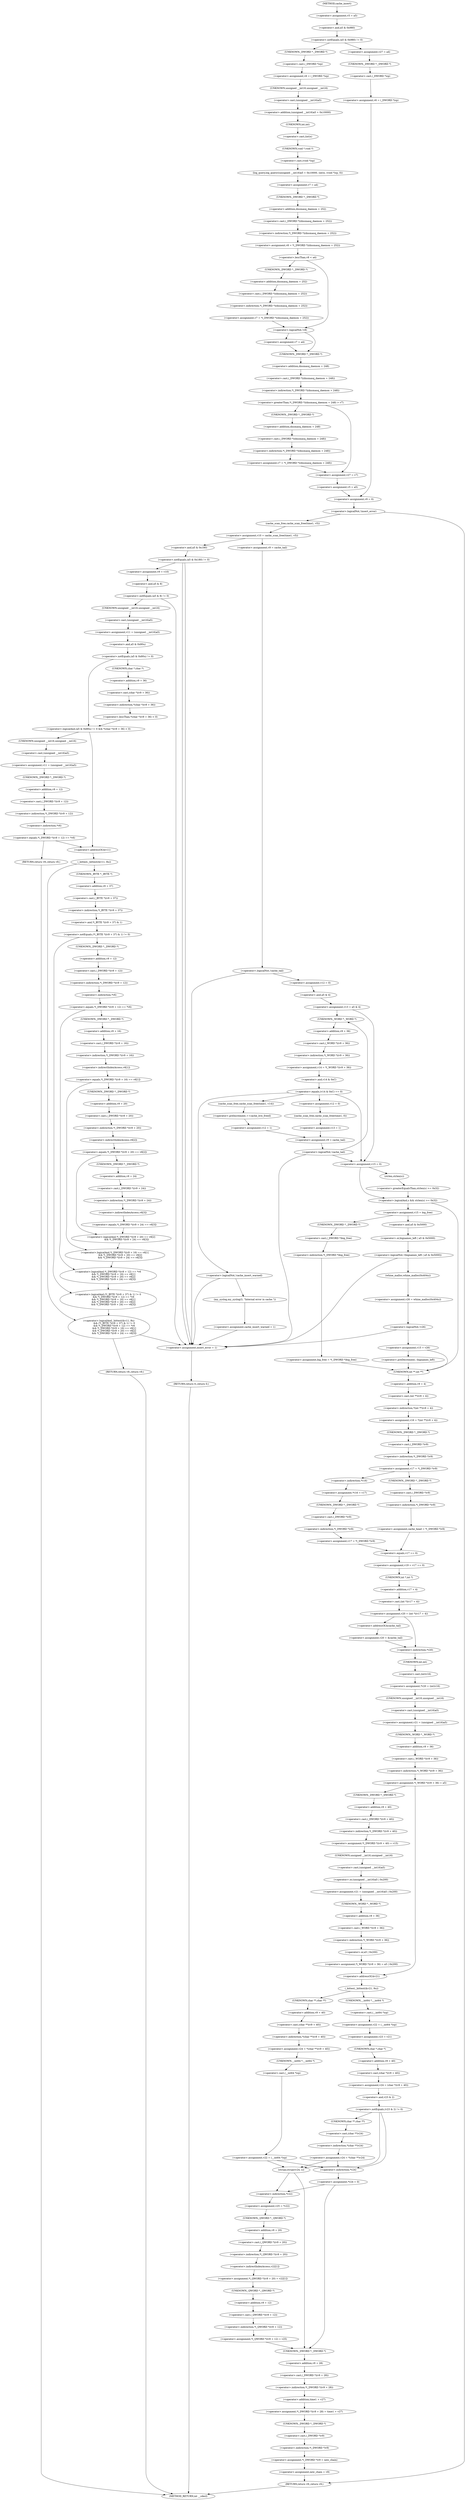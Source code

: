 digraph cache_insert {  
"1000152" [label = "(<operator>.assignment,v5 = a5)" ]
"1000156" [label = "(<operator>.notEquals,(a5 & 0x980) != 0)" ]
"1000157" [label = "(<operator>.and,a5 & 0x980)" ]
"1000162" [label = "(<operator>.assignment,v6 = (_DWORD *)cp)" ]
"1000164" [label = "(<operator>.cast,(_DWORD *)cp)" ]
"1000165" [label = "(UNKNOWN,_DWORD *,_DWORD *)" ]
"1000167" [label = "(log_query,log_query((unsigned __int16)a5 + 0x10000, (int)s, (void *)cp, 0))" ]
"1000168" [label = "(<operator>.addition,(unsigned __int16)a5 + 0x10000)" ]
"1000169" [label = "(<operator>.cast,(unsigned __int16)a5)" ]
"1000170" [label = "(UNKNOWN,unsigned __int16,unsigned __int16)" ]
"1000173" [label = "(<operator>.cast,(int)s)" ]
"1000174" [label = "(UNKNOWN,int,int)" ]
"1000176" [label = "(<operator>.cast,(void *)cp)" ]
"1000177" [label = "(UNKNOWN,void *,void *)" ]
"1000180" [label = "(<operator>.assignment,v7 = a4)" ]
"1000183" [label = "(<operator>.assignment,v8 = *(_DWORD *)(dnsmasq_daemon + 252))" ]
"1000185" [label = "(<operator>.indirection,*(_DWORD *)(dnsmasq_daemon + 252))" ]
"1000186" [label = "(<operator>.cast,(_DWORD *)(dnsmasq_daemon + 252))" ]
"1000187" [label = "(UNKNOWN,_DWORD *,_DWORD *)" ]
"1000188" [label = "(<operator>.addition,dnsmasq_daemon + 252)" ]
"1000192" [label = "(<operator>.lessThan,v8 < a4)" ]
"1000195" [label = "(<operator>.assignment,v7 = *(_DWORD *)(dnsmasq_daemon + 252))" ]
"1000197" [label = "(<operator>.indirection,*(_DWORD *)(dnsmasq_daemon + 252))" ]
"1000198" [label = "(<operator>.cast,(_DWORD *)(dnsmasq_daemon + 252))" ]
"1000199" [label = "(UNKNOWN,_DWORD *,_DWORD *)" ]
"1000200" [label = "(<operator>.addition,dnsmasq_daemon + 252)" ]
"1000204" [label = "(<operator>.logicalNot,!v8)" ]
"1000206" [label = "(<operator>.assignment,v7 = a4)" ]
"1000210" [label = "(<operator>.greaterThan,*(_DWORD *)(dnsmasq_daemon + 248) > v7)" ]
"1000211" [label = "(<operator>.indirection,*(_DWORD *)(dnsmasq_daemon + 248))" ]
"1000212" [label = "(<operator>.cast,(_DWORD *)(dnsmasq_daemon + 248))" ]
"1000213" [label = "(UNKNOWN,_DWORD *,_DWORD *)" ]
"1000214" [label = "(<operator>.addition,dnsmasq_daemon + 248)" ]
"1000218" [label = "(<operator>.assignment,v7 = *(_DWORD *)(dnsmasq_daemon + 248))" ]
"1000220" [label = "(<operator>.indirection,*(_DWORD *)(dnsmasq_daemon + 248))" ]
"1000221" [label = "(<operator>.cast,(_DWORD *)(dnsmasq_daemon + 248))" ]
"1000222" [label = "(UNKNOWN,_DWORD *,_DWORD *)" ]
"1000223" [label = "(<operator>.addition,dnsmasq_daemon + 248)" ]
"1000226" [label = "(<operator>.assignment,v27 = v7)" ]
"1000229" [label = "(<operator>.assignment,v5 = a5)" ]
"1000234" [label = "(<operator>.assignment,v27 = a4)" ]
"1000237" [label = "(<operator>.assignment,v6 = (_DWORD *)cp)" ]
"1000239" [label = "(<operator>.cast,(_DWORD *)cp)" ]
"1000240" [label = "(UNKNOWN,_DWORD *,_DWORD *)" ]
"1000242" [label = "(<operator>.assignment,v9 = 0)" ]
"1000246" [label = "(<operator>.logicalNot,!insert_error)" ]
"1000249" [label = "(<operator>.assignment,v10 = cache_scan_free(time1, v5))" ]
"1000251" [label = "(cache_scan_free,cache_scan_free(time1, v5))" ]
"1000258" [label = "(<operator>.notEquals,(a5 & 0x180) != 0)" ]
"1000259" [label = "(<operator>.and,a5 & 0x180)" ]
"1000267" [label = "(<operator>.assignment,v9 = v10)" ]
"1000271" [label = "(<operator>.notEquals,(a5 & 8) != 0)" ]
"1000272" [label = "(<operator>.and,a5 & 8)" ]
"1000277" [label = "(<operator>.assignment,v11 = (unsigned __int16)a5)" ]
"1000279" [label = "(<operator>.cast,(unsigned __int16)a5)" ]
"1000280" [label = "(UNKNOWN,unsigned __int16,unsigned __int16)" ]
"1000283" [label = "(<operator>.logicalAnd,(a5 & 0x80u) != 0 && *(char *)(v9 + 36) < 0)" ]
"1000284" [label = "(<operator>.notEquals,(a5 & 0x80u) != 0)" ]
"1000285" [label = "(<operator>.and,a5 & 0x80u)" ]
"1000289" [label = "(<operator>.lessThan,*(char *)(v9 + 36) < 0)" ]
"1000290" [label = "(<operator>.indirection,*(char *)(v9 + 36))" ]
"1000291" [label = "(<operator>.cast,(char *)(v9 + 36))" ]
"1000292" [label = "(UNKNOWN,char *,char *)" ]
"1000293" [label = "(<operator>.addition,v9 + 36)" ]
"1000298" [label = "(<operator>.assignment,v11 = (unsigned __int16)a5)" ]
"1000300" [label = "(<operator>.cast,(unsigned __int16)a5)" ]
"1000301" [label = "(UNKNOWN,unsigned __int16,unsigned __int16)" ]
"1000304" [label = "(<operator>.equals,*(_DWORD *)(v9 + 12) == *v6)" ]
"1000305" [label = "(<operator>.indirection,*(_DWORD *)(v9 + 12))" ]
"1000306" [label = "(<operator>.cast,(_DWORD *)(v9 + 12))" ]
"1000307" [label = "(UNKNOWN,_DWORD *,_DWORD *)" ]
"1000308" [label = "(<operator>.addition,v9 + 12)" ]
"1000311" [label = "(<operator>.indirection,*v6)" ]
"1000313" [label = "(RETURN,return v9;,return v9;)" ]
"1000316" [label = "(<operator>.logicalAnd,_bittest(&v11, 8u)\n              && (*(_BYTE *)(v9 + 37) & 1) != 0\n              && *(_DWORD *)(v9 + 12) == *v6\n              && *(_DWORD *)(v9 + 16) == v6[1]\n              && *(_DWORD *)(v9 + 20) == v6[2]\n              && *(_DWORD *)(v9 + 24) == v6[3])" ]
"1000317" [label = "(_bittest,_bittest(&v11, 8u))" ]
"1000318" [label = "(<operator>.addressOf,&v11)" ]
"1000321" [label = "(<operator>.logicalAnd,(*(_BYTE *)(v9 + 37) & 1) != 0\n              && *(_DWORD *)(v9 + 12) == *v6\n              && *(_DWORD *)(v9 + 16) == v6[1]\n              && *(_DWORD *)(v9 + 20) == v6[2]\n              && *(_DWORD *)(v9 + 24) == v6[3])" ]
"1000322" [label = "(<operator>.notEquals,(*(_BYTE *)(v9 + 37) & 1) != 0)" ]
"1000323" [label = "(<operator>.and,*(_BYTE *)(v9 + 37) & 1)" ]
"1000324" [label = "(<operator>.indirection,*(_BYTE *)(v9 + 37))" ]
"1000325" [label = "(<operator>.cast,(_BYTE *)(v9 + 37))" ]
"1000326" [label = "(UNKNOWN,_BYTE *,_BYTE *)" ]
"1000327" [label = "(<operator>.addition,v9 + 37)" ]
"1000332" [label = "(<operator>.logicalAnd,*(_DWORD *)(v9 + 12) == *v6\n              && *(_DWORD *)(v9 + 16) == v6[1]\n              && *(_DWORD *)(v9 + 20) == v6[2]\n              && *(_DWORD *)(v9 + 24) == v6[3])" ]
"1000333" [label = "(<operator>.equals,*(_DWORD *)(v9 + 12) == *v6)" ]
"1000334" [label = "(<operator>.indirection,*(_DWORD *)(v9 + 12))" ]
"1000335" [label = "(<operator>.cast,(_DWORD *)(v9 + 12))" ]
"1000336" [label = "(UNKNOWN,_DWORD *,_DWORD *)" ]
"1000337" [label = "(<operator>.addition,v9 + 12)" ]
"1000340" [label = "(<operator>.indirection,*v6)" ]
"1000342" [label = "(<operator>.logicalAnd,*(_DWORD *)(v9 + 16) == v6[1]\n              && *(_DWORD *)(v9 + 20) == v6[2]\n              && *(_DWORD *)(v9 + 24) == v6[3])" ]
"1000343" [label = "(<operator>.equals,*(_DWORD *)(v9 + 16) == v6[1])" ]
"1000344" [label = "(<operator>.indirection,*(_DWORD *)(v9 + 16))" ]
"1000345" [label = "(<operator>.cast,(_DWORD *)(v9 + 16))" ]
"1000346" [label = "(UNKNOWN,_DWORD *,_DWORD *)" ]
"1000347" [label = "(<operator>.addition,v9 + 16)" ]
"1000350" [label = "(<operator>.indirectIndexAccess,v6[1])" ]
"1000353" [label = "(<operator>.logicalAnd,*(_DWORD *)(v9 + 20) == v6[2]\n              && *(_DWORD *)(v9 + 24) == v6[3])" ]
"1000354" [label = "(<operator>.equals,*(_DWORD *)(v9 + 20) == v6[2])" ]
"1000355" [label = "(<operator>.indirection,*(_DWORD *)(v9 + 20))" ]
"1000356" [label = "(<operator>.cast,(_DWORD *)(v9 + 20))" ]
"1000357" [label = "(UNKNOWN,_DWORD *,_DWORD *)" ]
"1000358" [label = "(<operator>.addition,v9 + 20)" ]
"1000361" [label = "(<operator>.indirectIndexAccess,v6[2])" ]
"1000364" [label = "(<operator>.equals,*(_DWORD *)(v9 + 24) == v6[3])" ]
"1000365" [label = "(<operator>.indirection,*(_DWORD *)(v9 + 24))" ]
"1000366" [label = "(<operator>.cast,(_DWORD *)(v9 + 24))" ]
"1000367" [label = "(UNKNOWN,_DWORD *,_DWORD *)" ]
"1000368" [label = "(<operator>.addition,v9 + 24)" ]
"1000371" [label = "(<operator>.indirectIndexAccess,v6[3])" ]
"1000375" [label = "(RETURN,return v9;,return v9;)" ]
"1000378" [label = "(<operator>.assignment,insert_error = 1)" ]
"1000381" [label = "(RETURN,return 0;,return 0;)" ]
"1000383" [label = "(<operator>.assignment,v9 = cache_tail)" ]
"1000387" [label = "(<operator>.logicalNot,!cache_tail)" ]
"1000390" [label = "(<operator>.assignment,v12 = 0)" ]
"1000393" [label = "(<operator>.assignment,v13 = a5 & 4)" ]
"1000395" [label = "(<operator>.and,a5 & 4)" ]
"1000401" [label = "(<operator>.assignment,v14 = *(_WORD *)(v9 + 36))" ]
"1000403" [label = "(<operator>.indirection,*(_WORD *)(v9 + 36))" ]
"1000404" [label = "(<operator>.cast,(_WORD *)(v9 + 36))" ]
"1000405" [label = "(UNKNOWN,_WORD *,_WORD *)" ]
"1000406" [label = "(<operator>.addition,v9 + 36)" ]
"1000410" [label = "(<operator>.equals,(v14 & 0xC) == 0)" ]
"1000411" [label = "(<operator>.and,v14 & 0xC)" ]
"1000420" [label = "(<operator>.logicalNot,!cache_insert_warned)" ]
"1000423" [label = "(my_syslog,my_syslog(3, \"Internal error in cache.\"))" ]
"1000426" [label = "(<operator>.assignment,cache_insert_warned = 1)" ]
"1000433" [label = "(cache_scan_free,cache_scan_free(time1, v14))" ]
"1000436" [label = "(<operator>.preIncrement,++cache_live_freed)" ]
"1000438" [label = "(<operator>.assignment,v12 = 1)" ]
"1000443" [label = "(<operator>.assignment,v12 = 0)" ]
"1000446" [label = "(cache_scan_free,cache_scan_free(time1, 0))" ]
"1000449" [label = "(<operator>.assignment,v13 = 1)" ]
"1000452" [label = "(<operator>.assignment,v9 = cache_tail)" ]
"1000456" [label = "(<operator>.logicalNot,!cache_tail)" ]
"1000459" [label = "(<operator>.assignment,v15 = 0)" ]
"1000463" [label = "(<operator>.logicalAnd,s && strlen(s) >= 0x32)" ]
"1000465" [label = "(<operator>.greaterEqualsThan,strlen(s) >= 0x32)" ]
"1000466" [label = "(strlen,strlen(s))" ]
"1000470" [label = "(<operator>.assignment,v15 = big_free)" ]
"1000476" [label = "(<operator>.assignment,big_free = *(_DWORD *)big_free)" ]
"1000478" [label = "(<operator>.indirection,*(_DWORD *)big_free)" ]
"1000479" [label = "(<operator>.cast,(_DWORD *)big_free)" ]
"1000480" [label = "(UNKNOWN,_DWORD *,_DWORD *)" ]
"1000485" [label = "(<operator>.logicalNot,!(bignames_left | a5 & 0x5000))" ]
"1000486" [label = "(<operator>.or,bignames_left | a5 & 0x5000)" ]
"1000488" [label = "(<operator>.and,a5 & 0x5000)" ]
"1000492" [label = "(<operator>.assignment,v26 = whine_malloc(0x404u))" ]
"1000494" [label = "(whine_malloc,whine_malloc(0x404u))" ]
"1000497" [label = "(<operator>.logicalNot,!v26)" ]
"1000500" [label = "(<operator>.assignment,v15 = v26)" ]
"1000505" [label = "(<operator>.preDecrement,--bignames_left)" ]
"1000507" [label = "(<operator>.assignment,v16 = *(int **)(v9 + 4))" ]
"1000509" [label = "(<operator>.indirection,*(int **)(v9 + 4))" ]
"1000510" [label = "(<operator>.cast,(int **)(v9 + 4))" ]
"1000511" [label = "(UNKNOWN,int **,int **)" ]
"1000512" [label = "(<operator>.addition,v9 + 4)" ]
"1000515" [label = "(<operator>.assignment,v17 = *(_DWORD *)v9)" ]
"1000517" [label = "(<operator>.indirection,*(_DWORD *)v9)" ]
"1000518" [label = "(<operator>.cast,(_DWORD *)v9)" ]
"1000519" [label = "(UNKNOWN,_DWORD *,_DWORD *)" ]
"1000524" [label = "(<operator>.assignment,*v16 = v17)" ]
"1000525" [label = "(<operator>.indirection,*v16)" ]
"1000528" [label = "(<operator>.assignment,v17 = *(_DWORD *)v9)" ]
"1000530" [label = "(<operator>.indirection,*(_DWORD *)v9)" ]
"1000531" [label = "(<operator>.cast,(_DWORD *)v9)" ]
"1000532" [label = "(UNKNOWN,_DWORD *,_DWORD *)" ]
"1000536" [label = "(<operator>.assignment,cache_head = *(_DWORD *)v9)" ]
"1000538" [label = "(<operator>.indirection,*(_DWORD *)v9)" ]
"1000539" [label = "(<operator>.cast,(_DWORD *)v9)" ]
"1000540" [label = "(UNKNOWN,_DWORD *,_DWORD *)" ]
"1000542" [label = "(<operator>.assignment,v19 = v17 == 0)" ]
"1000544" [label = "(<operator>.equals,v17 == 0)" ]
"1000547" [label = "(<operator>.assignment,v20 = (int *)(v17 + 4))" ]
"1000549" [label = "(<operator>.cast,(int *)(v17 + 4))" ]
"1000550" [label = "(UNKNOWN,int *,int *)" ]
"1000551" [label = "(<operator>.addition,v17 + 4)" ]
"1000556" [label = "(<operator>.assignment,v20 = &cache_tail)" ]
"1000558" [label = "(<operator>.addressOf,&cache_tail)" ]
"1000560" [label = "(<operator>.assignment,*v20 = (int)v16)" ]
"1000561" [label = "(<operator>.indirection,*v20)" ]
"1000563" [label = "(<operator>.cast,(int)v16)" ]
"1000564" [label = "(UNKNOWN,int,int)" ]
"1000566" [label = "(<operator>.assignment,v21 = (unsigned __int16)a5)" ]
"1000568" [label = "(<operator>.cast,(unsigned __int16)a5)" ]
"1000569" [label = "(UNKNOWN,unsigned __int16,unsigned __int16)" ]
"1000571" [label = "(<operator>.assignment,*(_WORD *)(v9 + 36) = a5)" ]
"1000572" [label = "(<operator>.indirection,*(_WORD *)(v9 + 36))" ]
"1000573" [label = "(<operator>.cast,(_WORD *)(v9 + 36))" ]
"1000574" [label = "(UNKNOWN,_WORD *,_WORD *)" ]
"1000575" [label = "(<operator>.addition,v9 + 36)" ]
"1000582" [label = "(<operator>.assignment,*(_DWORD *)(v9 + 40) = v15)" ]
"1000583" [label = "(<operator>.indirection,*(_DWORD *)(v9 + 40))" ]
"1000584" [label = "(<operator>.cast,(_DWORD *)(v9 + 40))" ]
"1000585" [label = "(UNKNOWN,_DWORD *,_DWORD *)" ]
"1000586" [label = "(<operator>.addition,v9 + 40)" ]
"1000590" [label = "(<operator>.assignment,v21 = (unsigned __int16)a5 | 0x200)" ]
"1000592" [label = "(<operator>.or,(unsigned __int16)a5 | 0x200)" ]
"1000593" [label = "(<operator>.cast,(unsigned __int16)a5)" ]
"1000594" [label = "(UNKNOWN,unsigned __int16,unsigned __int16)" ]
"1000597" [label = "(<operator>.assignment,*(_WORD *)(v9 + 36) = a5 | 0x200)" ]
"1000598" [label = "(<operator>.indirection,*(_WORD *)(v9 + 36))" ]
"1000599" [label = "(<operator>.cast,(_WORD *)(v9 + 36))" ]
"1000600" [label = "(UNKNOWN,_WORD *,_WORD *)" ]
"1000601" [label = "(<operator>.addition,v9 + 36)" ]
"1000604" [label = "(<operator>.or,a5 | 0x200)" ]
"1000608" [label = "(_bittest,_bittest(&v21, 9u))" ]
"1000609" [label = "(<operator>.addressOf,&v21)" ]
"1000613" [label = "(<operator>.assignment,v24 = *(char **)(v9 + 40))" ]
"1000615" [label = "(<operator>.indirection,*(char **)(v9 + 40))" ]
"1000616" [label = "(<operator>.cast,(char **)(v9 + 40))" ]
"1000617" [label = "(UNKNOWN,char **,char **)" ]
"1000618" [label = "(<operator>.addition,v9 + 40)" ]
"1000621" [label = "(<operator>.assignment,v22 = (__int64 *)cp)" ]
"1000623" [label = "(<operator>.cast,(__int64 *)cp)" ]
"1000624" [label = "(UNKNOWN,__int64 *,__int64 *)" ]
"1000628" [label = "(<operator>.assignment,v22 = (__int64 *)cp)" ]
"1000630" [label = "(<operator>.cast,(__int64 *)cp)" ]
"1000631" [label = "(UNKNOWN,__int64 *,__int64 *)" ]
"1000633" [label = "(<operator>.assignment,v23 = v21)" ]
"1000636" [label = "(<operator>.assignment,v24 = (char *)(v9 + 40))" ]
"1000638" [label = "(<operator>.cast,(char *)(v9 + 40))" ]
"1000639" [label = "(UNKNOWN,char *,char *)" ]
"1000640" [label = "(<operator>.addition,v9 + 40)" ]
"1000644" [label = "(<operator>.notEquals,(v23 & 2) != 0)" ]
"1000645" [label = "(<operator>.and,v23 & 2)" ]
"1000649" [label = "(<operator>.assignment,v24 = *(char **)v24)" ]
"1000651" [label = "(<operator>.indirection,*(char **)v24)" ]
"1000652" [label = "(<operator>.cast,(char **)v24)" ]
"1000653" [label = "(UNKNOWN,char **,char **)" ]
"1000657" [label = "(strcpy,strcpy(v24, s))" ]
"1000661" [label = "(<operator>.assignment,*v24 = 0)" ]
"1000662" [label = "(<operator>.indirection,*v24)" ]
"1000668" [label = "(<operator>.assignment,v25 = *v22)" ]
"1000670" [label = "(<operator>.indirection,*v22)" ]
"1000672" [label = "(<operator>.assignment,*(_QWORD *)(v9 + 20) = v22[1])" ]
"1000673" [label = "(<operator>.indirection,*(_QWORD *)(v9 + 20))" ]
"1000674" [label = "(<operator>.cast,(_QWORD *)(v9 + 20))" ]
"1000675" [label = "(UNKNOWN,_QWORD *,_QWORD *)" ]
"1000676" [label = "(<operator>.addition,v9 + 20)" ]
"1000679" [label = "(<operator>.indirectIndexAccess,v22[1])" ]
"1000682" [label = "(<operator>.assignment,*(_QWORD *)(v9 + 12) = v25)" ]
"1000683" [label = "(<operator>.indirection,*(_QWORD *)(v9 + 12))" ]
"1000684" [label = "(<operator>.cast,(_QWORD *)(v9 + 12))" ]
"1000685" [label = "(UNKNOWN,_QWORD *,_QWORD *)" ]
"1000686" [label = "(<operator>.addition,v9 + 12)" ]
"1000690" [label = "(<operator>.assignment,*(_DWORD *)(v9 + 28) = time1 + v27)" ]
"1000691" [label = "(<operator>.indirection,*(_DWORD *)(v9 + 28))" ]
"1000692" [label = "(<operator>.cast,(_DWORD *)(v9 + 28))" ]
"1000693" [label = "(UNKNOWN,_DWORD *,_DWORD *)" ]
"1000694" [label = "(<operator>.addition,v9 + 28)" ]
"1000697" [label = "(<operator>.addition,time1 + v27)" ]
"1000700" [label = "(<operator>.assignment,*(_DWORD *)v9 = new_chain)" ]
"1000701" [label = "(<operator>.indirection,*(_DWORD *)v9)" ]
"1000702" [label = "(<operator>.cast,(_DWORD *)v9)" ]
"1000703" [label = "(UNKNOWN,_DWORD *,_DWORD *)" ]
"1000706" [label = "(<operator>.assignment,new_chain = v9)" ]
"1000709" [label = "(RETURN,return v9;,return v9;)" ]
"1000123" [label = "(METHOD,cache_insert)" ]
"1000711" [label = "(METHOD_RETURN,int __cdecl)" ]
  "1000152" -> "1000157" 
  "1000156" -> "1000165" 
  "1000156" -> "1000234" 
  "1000157" -> "1000156" 
  "1000162" -> "1000170" 
  "1000164" -> "1000162" 
  "1000165" -> "1000164" 
  "1000167" -> "1000180" 
  "1000168" -> "1000174" 
  "1000169" -> "1000168" 
  "1000170" -> "1000169" 
  "1000173" -> "1000177" 
  "1000174" -> "1000173" 
  "1000176" -> "1000167" 
  "1000177" -> "1000176" 
  "1000180" -> "1000187" 
  "1000183" -> "1000192" 
  "1000185" -> "1000183" 
  "1000186" -> "1000185" 
  "1000187" -> "1000188" 
  "1000188" -> "1000186" 
  "1000192" -> "1000199" 
  "1000192" -> "1000204" 
  "1000195" -> "1000204" 
  "1000197" -> "1000195" 
  "1000198" -> "1000197" 
  "1000199" -> "1000200" 
  "1000200" -> "1000198" 
  "1000204" -> "1000213" 
  "1000204" -> "1000206" 
  "1000206" -> "1000213" 
  "1000210" -> "1000222" 
  "1000210" -> "1000226" 
  "1000211" -> "1000210" 
  "1000212" -> "1000211" 
  "1000213" -> "1000214" 
  "1000214" -> "1000212" 
  "1000218" -> "1000226" 
  "1000220" -> "1000218" 
  "1000221" -> "1000220" 
  "1000222" -> "1000223" 
  "1000223" -> "1000221" 
  "1000226" -> "1000229" 
  "1000229" -> "1000242" 
  "1000234" -> "1000240" 
  "1000237" -> "1000242" 
  "1000239" -> "1000237" 
  "1000240" -> "1000239" 
  "1000242" -> "1000246" 
  "1000246" -> "1000251" 
  "1000246" -> "1000709" 
  "1000249" -> "1000259" 
  "1000249" -> "1000383" 
  "1000251" -> "1000249" 
  "1000258" -> "1000267" 
  "1000258" -> "1000378" 
  "1000258" -> "1000378" 
  "1000259" -> "1000258" 
  "1000267" -> "1000272" 
  "1000271" -> "1000280" 
  "1000271" -> "1000378" 
  "1000272" -> "1000271" 
  "1000277" -> "1000285" 
  "1000279" -> "1000277" 
  "1000280" -> "1000279" 
  "1000283" -> "1000301" 
  "1000283" -> "1000318" 
  "1000284" -> "1000292" 
  "1000284" -> "1000283" 
  "1000285" -> "1000284" 
  "1000289" -> "1000283" 
  "1000290" -> "1000289" 
  "1000291" -> "1000290" 
  "1000292" -> "1000293" 
  "1000293" -> "1000291" 
  "1000298" -> "1000307" 
  "1000300" -> "1000298" 
  "1000301" -> "1000300" 
  "1000304" -> "1000313" 
  "1000304" -> "1000318" 
  "1000305" -> "1000311" 
  "1000306" -> "1000305" 
  "1000307" -> "1000308" 
  "1000308" -> "1000306" 
  "1000311" -> "1000304" 
  "1000313" -> "1000711" 
  "1000316" -> "1000375" 
  "1000316" -> "1000378" 
  "1000317" -> "1000326" 
  "1000317" -> "1000316" 
  "1000318" -> "1000317" 
  "1000321" -> "1000316" 
  "1000322" -> "1000336" 
  "1000322" -> "1000321" 
  "1000323" -> "1000322" 
  "1000324" -> "1000323" 
  "1000325" -> "1000324" 
  "1000326" -> "1000327" 
  "1000327" -> "1000325" 
  "1000332" -> "1000321" 
  "1000333" -> "1000346" 
  "1000333" -> "1000332" 
  "1000334" -> "1000340" 
  "1000335" -> "1000334" 
  "1000336" -> "1000337" 
  "1000337" -> "1000335" 
  "1000340" -> "1000333" 
  "1000342" -> "1000332" 
  "1000343" -> "1000357" 
  "1000343" -> "1000342" 
  "1000344" -> "1000350" 
  "1000345" -> "1000344" 
  "1000346" -> "1000347" 
  "1000347" -> "1000345" 
  "1000350" -> "1000343" 
  "1000353" -> "1000342" 
  "1000354" -> "1000367" 
  "1000354" -> "1000353" 
  "1000355" -> "1000361" 
  "1000356" -> "1000355" 
  "1000357" -> "1000358" 
  "1000358" -> "1000356" 
  "1000361" -> "1000354" 
  "1000364" -> "1000353" 
  "1000365" -> "1000371" 
  "1000366" -> "1000365" 
  "1000367" -> "1000368" 
  "1000368" -> "1000366" 
  "1000371" -> "1000364" 
  "1000375" -> "1000711" 
  "1000378" -> "1000381" 
  "1000381" -> "1000711" 
  "1000383" -> "1000387" 
  "1000387" -> "1000378" 
  "1000387" -> "1000390" 
  "1000390" -> "1000395" 
  "1000393" -> "1000405" 
  "1000393" -> "1000459" 
  "1000395" -> "1000393" 
  "1000401" -> "1000411" 
  "1000403" -> "1000401" 
  "1000404" -> "1000403" 
  "1000405" -> "1000406" 
  "1000406" -> "1000404" 
  "1000410" -> "1000459" 
  "1000410" -> "1000420" 
  "1000410" -> "1000433" 
  "1000410" -> "1000443" 
  "1000411" -> "1000410" 
  "1000420" -> "1000423" 
  "1000420" -> "1000378" 
  "1000423" -> "1000426" 
  "1000426" -> "1000378" 
  "1000433" -> "1000436" 
  "1000436" -> "1000438" 
  "1000438" -> "1000452" 
  "1000443" -> "1000446" 
  "1000446" -> "1000449" 
  "1000449" -> "1000452" 
  "1000452" -> "1000456" 
  "1000456" -> "1000405" 
  "1000456" -> "1000459" 
  "1000456" -> "1000378" 
  "1000459" -> "1000463" 
  "1000459" -> "1000466" 
  "1000463" -> "1000470" 
  "1000463" -> "1000511" 
  "1000465" -> "1000463" 
  "1000466" -> "1000465" 
  "1000470" -> "1000480" 
  "1000470" -> "1000488" 
  "1000476" -> "1000511" 
  "1000478" -> "1000476" 
  "1000479" -> "1000478" 
  "1000480" -> "1000479" 
  "1000485" -> "1000378" 
  "1000485" -> "1000494" 
  "1000486" -> "1000485" 
  "1000488" -> "1000486" 
  "1000492" -> "1000497" 
  "1000494" -> "1000492" 
  "1000497" -> "1000378" 
  "1000497" -> "1000500" 
  "1000500" -> "1000505" 
  "1000500" -> "1000511" 
  "1000505" -> "1000511" 
  "1000507" -> "1000519" 
  "1000509" -> "1000507" 
  "1000510" -> "1000509" 
  "1000511" -> "1000512" 
  "1000512" -> "1000510" 
  "1000515" -> "1000525" 
  "1000515" -> "1000540" 
  "1000517" -> "1000515" 
  "1000518" -> "1000517" 
  "1000519" -> "1000518" 
  "1000524" -> "1000532" 
  "1000525" -> "1000524" 
  "1000528" -> "1000544" 
  "1000530" -> "1000528" 
  "1000531" -> "1000530" 
  "1000532" -> "1000531" 
  "1000536" -> "1000544" 
  "1000538" -> "1000536" 
  "1000539" -> "1000538" 
  "1000540" -> "1000539" 
  "1000542" -> "1000550" 
  "1000544" -> "1000542" 
  "1000547" -> "1000558" 
  "1000547" -> "1000561" 
  "1000549" -> "1000547" 
  "1000550" -> "1000551" 
  "1000551" -> "1000549" 
  "1000556" -> "1000561" 
  "1000558" -> "1000556" 
  "1000560" -> "1000569" 
  "1000561" -> "1000564" 
  "1000563" -> "1000560" 
  "1000564" -> "1000563" 
  "1000566" -> "1000574" 
  "1000568" -> "1000566" 
  "1000569" -> "1000568" 
  "1000571" -> "1000585" 
  "1000571" -> "1000609" 
  "1000572" -> "1000571" 
  "1000573" -> "1000572" 
  "1000574" -> "1000575" 
  "1000575" -> "1000573" 
  "1000582" -> "1000594" 
  "1000583" -> "1000582" 
  "1000584" -> "1000583" 
  "1000585" -> "1000586" 
  "1000586" -> "1000584" 
  "1000590" -> "1000600" 
  "1000592" -> "1000590" 
  "1000593" -> "1000592" 
  "1000594" -> "1000593" 
  "1000597" -> "1000609" 
  "1000598" -> "1000604" 
  "1000599" -> "1000598" 
  "1000600" -> "1000601" 
  "1000601" -> "1000599" 
  "1000604" -> "1000597" 
  "1000608" -> "1000617" 
  "1000608" -> "1000631" 
  "1000609" -> "1000608" 
  "1000613" -> "1000624" 
  "1000615" -> "1000613" 
  "1000616" -> "1000615" 
  "1000617" -> "1000618" 
  "1000618" -> "1000616" 
  "1000621" -> "1000657" 
  "1000621" -> "1000662" 
  "1000623" -> "1000621" 
  "1000624" -> "1000623" 
  "1000628" -> "1000633" 
  "1000630" -> "1000628" 
  "1000631" -> "1000630" 
  "1000633" -> "1000639" 
  "1000636" -> "1000645" 
  "1000638" -> "1000636" 
  "1000639" -> "1000640" 
  "1000640" -> "1000638" 
  "1000644" -> "1000653" 
  "1000644" -> "1000657" 
  "1000644" -> "1000662" 
  "1000645" -> "1000644" 
  "1000649" -> "1000657" 
  "1000649" -> "1000662" 
  "1000651" -> "1000649" 
  "1000652" -> "1000651" 
  "1000653" -> "1000652" 
  "1000657" -> "1000693" 
  "1000657" -> "1000670" 
  "1000661" -> "1000693" 
  "1000661" -> "1000670" 
  "1000662" -> "1000661" 
  "1000668" -> "1000675" 
  "1000670" -> "1000668" 
  "1000672" -> "1000685" 
  "1000673" -> "1000679" 
  "1000674" -> "1000673" 
  "1000675" -> "1000676" 
  "1000676" -> "1000674" 
  "1000679" -> "1000672" 
  "1000682" -> "1000693" 
  "1000683" -> "1000682" 
  "1000684" -> "1000683" 
  "1000685" -> "1000686" 
  "1000686" -> "1000684" 
  "1000690" -> "1000703" 
  "1000691" -> "1000697" 
  "1000692" -> "1000691" 
  "1000693" -> "1000694" 
  "1000694" -> "1000692" 
  "1000697" -> "1000690" 
  "1000700" -> "1000706" 
  "1000701" -> "1000700" 
  "1000702" -> "1000701" 
  "1000703" -> "1000702" 
  "1000706" -> "1000709" 
  "1000709" -> "1000711" 
  "1000123" -> "1000152" 
}
